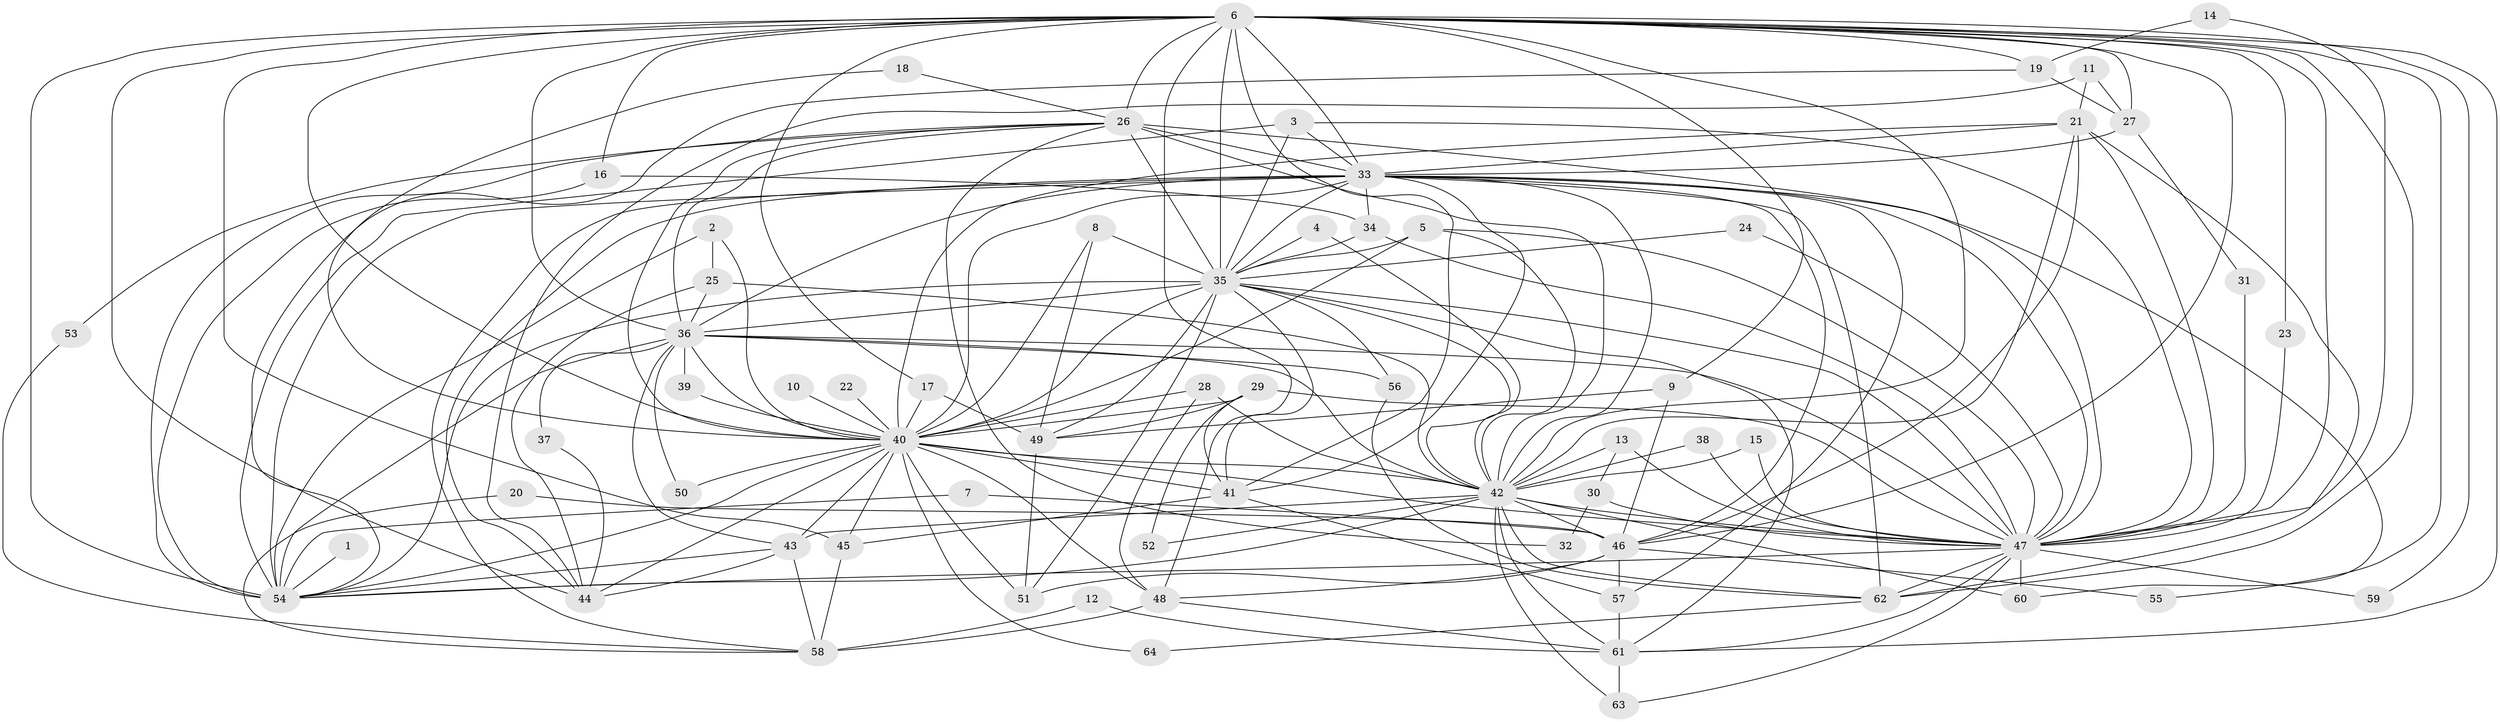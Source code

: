 // original degree distribution, {18: 0.015625, 19: 0.015625, 16: 0.0078125, 23: 0.0078125, 31: 0.0078125, 24: 0.0078125, 13: 0.0078125, 32: 0.0078125, 5: 0.0625, 7: 0.015625, 3: 0.2109375, 4: 0.1171875, 8: 0.0078125, 2: 0.484375, 6: 0.015625, 10: 0.0078125}
// Generated by graph-tools (version 1.1) at 2025/25/03/09/25 03:25:43]
// undirected, 64 vertices, 185 edges
graph export_dot {
graph [start="1"]
  node [color=gray90,style=filled];
  1;
  2;
  3;
  4;
  5;
  6;
  7;
  8;
  9;
  10;
  11;
  12;
  13;
  14;
  15;
  16;
  17;
  18;
  19;
  20;
  21;
  22;
  23;
  24;
  25;
  26;
  27;
  28;
  29;
  30;
  31;
  32;
  33;
  34;
  35;
  36;
  37;
  38;
  39;
  40;
  41;
  42;
  43;
  44;
  45;
  46;
  47;
  48;
  49;
  50;
  51;
  52;
  53;
  54;
  55;
  56;
  57;
  58;
  59;
  60;
  61;
  62;
  63;
  64;
  1 -- 54 [weight=1.0];
  2 -- 25 [weight=1.0];
  2 -- 40 [weight=1.0];
  2 -- 54 [weight=1.0];
  3 -- 33 [weight=1.0];
  3 -- 35 [weight=1.0];
  3 -- 47 [weight=1.0];
  3 -- 54 [weight=1.0];
  4 -- 35 [weight=1.0];
  4 -- 42 [weight=1.0];
  5 -- 35 [weight=1.0];
  5 -- 40 [weight=1.0];
  5 -- 42 [weight=1.0];
  5 -- 47 [weight=1.0];
  6 -- 9 [weight=1.0];
  6 -- 16 [weight=1.0];
  6 -- 17 [weight=1.0];
  6 -- 19 [weight=1.0];
  6 -- 23 [weight=1.0];
  6 -- 26 [weight=2.0];
  6 -- 27 [weight=1.0];
  6 -- 33 [weight=2.0];
  6 -- 35 [weight=2.0];
  6 -- 36 [weight=3.0];
  6 -- 40 [weight=2.0];
  6 -- 41 [weight=1.0];
  6 -- 42 [weight=2.0];
  6 -- 44 [weight=1.0];
  6 -- 45 [weight=1.0];
  6 -- 46 [weight=1.0];
  6 -- 47 [weight=2.0];
  6 -- 48 [weight=1.0];
  6 -- 54 [weight=2.0];
  6 -- 55 [weight=1.0];
  6 -- 59 [weight=1.0];
  6 -- 61 [weight=1.0];
  6 -- 62 [weight=1.0];
  7 -- 46 [weight=1.0];
  7 -- 54 [weight=1.0];
  8 -- 35 [weight=1.0];
  8 -- 40 [weight=1.0];
  8 -- 49 [weight=1.0];
  9 -- 46 [weight=1.0];
  9 -- 49 [weight=1.0];
  10 -- 40 [weight=1.0];
  11 -- 21 [weight=1.0];
  11 -- 27 [weight=1.0];
  11 -- 44 [weight=1.0];
  12 -- 58 [weight=1.0];
  12 -- 61 [weight=1.0];
  13 -- 30 [weight=1.0];
  13 -- 42 [weight=1.0];
  13 -- 47 [weight=1.0];
  14 -- 19 [weight=1.0];
  14 -- 47 [weight=1.0];
  15 -- 42 [weight=1.0];
  15 -- 47 [weight=1.0];
  16 -- 34 [weight=1.0];
  16 -- 54 [weight=1.0];
  17 -- 40 [weight=1.0];
  17 -- 49 [weight=1.0];
  18 -- 26 [weight=1.0];
  18 -- 40 [weight=1.0];
  19 -- 27 [weight=1.0];
  19 -- 54 [weight=1.0];
  20 -- 46 [weight=1.0];
  20 -- 58 [weight=1.0];
  21 -- 33 [weight=1.0];
  21 -- 40 [weight=1.0];
  21 -- 42 [weight=1.0];
  21 -- 46 [weight=1.0];
  21 -- 47 [weight=1.0];
  21 -- 62 [weight=1.0];
  22 -- 40 [weight=1.0];
  23 -- 47 [weight=1.0];
  24 -- 35 [weight=1.0];
  24 -- 47 [weight=1.0];
  25 -- 36 [weight=1.0];
  25 -- 42 [weight=1.0];
  25 -- 44 [weight=1.0];
  26 -- 32 [weight=1.0];
  26 -- 33 [weight=1.0];
  26 -- 35 [weight=2.0];
  26 -- 36 [weight=1.0];
  26 -- 40 [weight=1.0];
  26 -- 42 [weight=1.0];
  26 -- 47 [weight=2.0];
  26 -- 53 [weight=1.0];
  26 -- 54 [weight=1.0];
  27 -- 31 [weight=1.0];
  27 -- 33 [weight=1.0];
  28 -- 40 [weight=1.0];
  28 -- 42 [weight=1.0];
  28 -- 48 [weight=1.0];
  29 -- 40 [weight=1.0];
  29 -- 41 [weight=1.0];
  29 -- 47 [weight=1.0];
  29 -- 49 [weight=1.0];
  29 -- 52 [weight=1.0];
  30 -- 32 [weight=1.0];
  30 -- 47 [weight=1.0];
  31 -- 47 [weight=1.0];
  33 -- 34 [weight=1.0];
  33 -- 35 [weight=2.0];
  33 -- 36 [weight=1.0];
  33 -- 40 [weight=1.0];
  33 -- 41 [weight=1.0];
  33 -- 42 [weight=1.0];
  33 -- 44 [weight=1.0];
  33 -- 46 [weight=1.0];
  33 -- 47 [weight=2.0];
  33 -- 54 [weight=1.0];
  33 -- 57 [weight=1.0];
  33 -- 58 [weight=1.0];
  33 -- 60 [weight=1.0];
  33 -- 62 [weight=1.0];
  34 -- 35 [weight=1.0];
  34 -- 47 [weight=2.0];
  35 -- 36 [weight=1.0];
  35 -- 40 [weight=2.0];
  35 -- 41 [weight=1.0];
  35 -- 42 [weight=1.0];
  35 -- 47 [weight=1.0];
  35 -- 49 [weight=1.0];
  35 -- 51 [weight=1.0];
  35 -- 54 [weight=1.0];
  35 -- 56 [weight=1.0];
  35 -- 61 [weight=1.0];
  36 -- 37 [weight=1.0];
  36 -- 39 [weight=1.0];
  36 -- 40 [weight=1.0];
  36 -- 42 [weight=2.0];
  36 -- 43 [weight=1.0];
  36 -- 47 [weight=1.0];
  36 -- 50 [weight=1.0];
  36 -- 54 [weight=3.0];
  36 -- 56 [weight=1.0];
  37 -- 44 [weight=1.0];
  38 -- 42 [weight=1.0];
  38 -- 47 [weight=1.0];
  39 -- 40 [weight=1.0];
  40 -- 41 [weight=1.0];
  40 -- 42 [weight=2.0];
  40 -- 43 [weight=1.0];
  40 -- 44 [weight=1.0];
  40 -- 45 [weight=1.0];
  40 -- 47 [weight=1.0];
  40 -- 48 [weight=1.0];
  40 -- 50 [weight=1.0];
  40 -- 51 [weight=2.0];
  40 -- 54 [weight=1.0];
  40 -- 64 [weight=1.0];
  41 -- 45 [weight=1.0];
  41 -- 57 [weight=1.0];
  42 -- 43 [weight=1.0];
  42 -- 46 [weight=2.0];
  42 -- 47 [weight=3.0];
  42 -- 52 [weight=1.0];
  42 -- 54 [weight=1.0];
  42 -- 60 [weight=1.0];
  42 -- 61 [weight=1.0];
  42 -- 62 [weight=1.0];
  42 -- 63 [weight=1.0];
  43 -- 44 [weight=1.0];
  43 -- 54 [weight=1.0];
  43 -- 58 [weight=1.0];
  45 -- 58 [weight=2.0];
  46 -- 48 [weight=1.0];
  46 -- 51 [weight=1.0];
  46 -- 55 [weight=1.0];
  46 -- 57 [weight=1.0];
  47 -- 54 [weight=1.0];
  47 -- 59 [weight=1.0];
  47 -- 60 [weight=1.0];
  47 -- 61 [weight=1.0];
  47 -- 62 [weight=1.0];
  47 -- 63 [weight=1.0];
  48 -- 58 [weight=1.0];
  48 -- 61 [weight=1.0];
  49 -- 51 [weight=1.0];
  53 -- 58 [weight=1.0];
  56 -- 62 [weight=1.0];
  57 -- 61 [weight=1.0];
  61 -- 63 [weight=1.0];
  62 -- 64 [weight=1.0];
}
